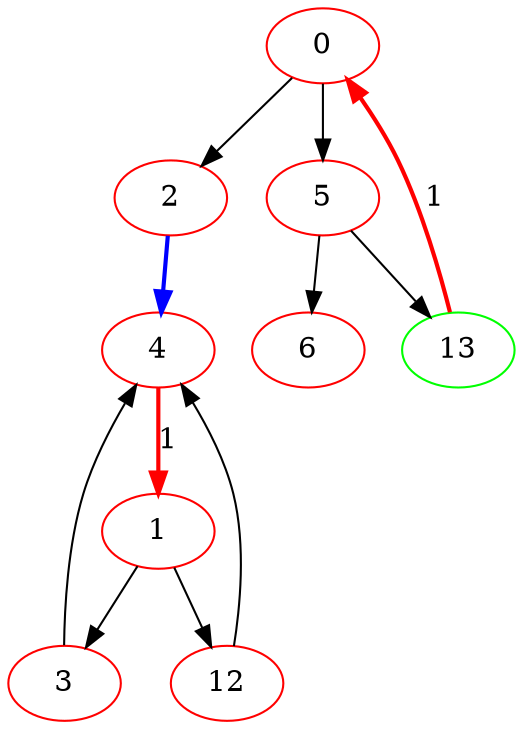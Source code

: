 digraph LoadConst { 
{
0 [color=red ];

1 [color=red ];

2 [color=red ];

3 [color=red ];

4 [color=red ];

5 [color=red ];

6 [color=red ];

12 [color=red ];

13 [color=green ];
4 -> 1 [style=bold, color=red, label=1] 
0 -> 2
1 -> 3
2 -> 4 [style=bold, color=blue ]
3 -> 4
0 -> 5
5 -> 6
1 -> 12
12 -> 4
5 -> 13
13 -> 0 [style=bold, color=red, label=1] 

}

}